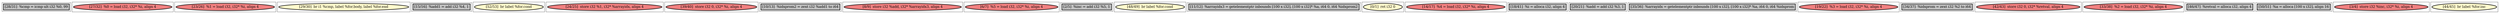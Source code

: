 
digraph G {





subgraph cluster26 {


node107 [penwidth=3.0,fontsize=20,fillcolor=grey,label="[28/31]  %cmp = icmp ult i32 %0, 99",shape=rectangle,style=filled ]



}

subgraph cluster25 {


node106 [penwidth=3.0,fontsize=20,fillcolor=lightcoral,label="[27/32]  %0 = load i32, i32* %i, align 4",shape=ellipse,style=filled ]



}

subgraph cluster24 {


node105 [penwidth=3.0,fontsize=20,fillcolor=lightcoral,label="[23/26]  %1 = load i32, i32* %i, align 4",shape=ellipse,style=filled ]



}

subgraph cluster22 {


node103 [penwidth=3.0,fontsize=20,fillcolor=lemonchiffon,label="[29/30]  br i1 %cmp, label %for.body, label %for.end",shape=ellipse,style=filled ]



}

subgraph cluster20 {


node101 [penwidth=3.0,fontsize=20,fillcolor=grey,label="[15/16]  %add1 = add i32 %4, 1",shape=rectangle,style=filled ]



}

subgraph cluster18 {


node99 [penwidth=3.0,fontsize=20,fillcolor=lemonchiffon,label="[52/53]  br label %for.cond",shape=ellipse,style=filled ]



}

subgraph cluster16 {


node97 [penwidth=3.0,fontsize=20,fillcolor=lightcoral,label="[24/25]  store i32 %1, i32* %arrayidx, align 4",shape=ellipse,style=filled ]



}

subgraph cluster17 {


node98 [penwidth=3.0,fontsize=20,fillcolor=lightcoral,label="[39/40]  store i32 0, i32* %i, align 4",shape=ellipse,style=filled ]



}

subgraph cluster4 {


node85 [penwidth=3.0,fontsize=20,fillcolor=grey,label="[10/13]  %idxprom2 = zext i32 %add1 to i64",shape=rectangle,style=filled ]



}

subgraph cluster3 {


node84 [penwidth=3.0,fontsize=20,fillcolor=lightcoral,label="[8/9]  store i32 %add, i32* %arrayidx3, align 4",shape=ellipse,style=filled ]



}

subgraph cluster2 {


node83 [penwidth=3.0,fontsize=20,fillcolor=lightcoral,label="[6/7]  %5 = load i32, i32* %i, align 4",shape=ellipse,style=filled ]



}

subgraph cluster1 {


node82 [penwidth=3.0,fontsize=20,fillcolor=grey,label="[2/5]  %inc = add i32 %5, 1",shape=rectangle,style=filled ]



}

subgraph cluster12 {


node93 [penwidth=3.0,fontsize=20,fillcolor=lemonchiffon,label="[48/49]  br label %for.cond",shape=ellipse,style=filled ]



}

subgraph cluster5 {


node86 [penwidth=3.0,fontsize=20,fillcolor=grey,label="[11/12]  %arrayidx3 = getelementptr inbounds [100 x i32], [100 x i32]* %a, i64 0, i64 %idxprom2",shape=rectangle,style=filled ]



}

subgraph cluster0 {


node81 [penwidth=3.0,fontsize=20,fillcolor=lemonchiffon,label="[0/1]  ret i32 0",shape=ellipse,style=filled ]



}

subgraph cluster6 {


node87 [penwidth=3.0,fontsize=20,fillcolor=lightcoral,label="[14/17]  %4 = load i32, i32* %i, align 4",shape=ellipse,style=filled ]



}

subgraph cluster14 {


node95 [penwidth=3.0,fontsize=20,fillcolor=grey,label="[18/41]  %i = alloca i32, align 4",shape=rectangle,style=filled ]



}

subgraph cluster7 {


node88 [penwidth=3.0,fontsize=20,fillcolor=grey,label="[20/21]  %add = add i32 %3, 1",shape=rectangle,style=filled ]



}

subgraph cluster23 {


node104 [penwidth=3.0,fontsize=20,fillcolor=grey,label="[35/36]  %arrayidx = getelementptr inbounds [100 x i32], [100 x i32]* %a, i64 0, i64 %idxprom",shape=rectangle,style=filled ]



}

subgraph cluster8 {


node89 [penwidth=3.0,fontsize=20,fillcolor=lightcoral,label="[19/22]  %3 = load i32, i32* %i, align 4",shape=ellipse,style=filled ]



}

subgraph cluster21 {


node102 [penwidth=3.0,fontsize=20,fillcolor=grey,label="[34/37]  %idxprom = zext i32 %2 to i64",shape=rectangle,style=filled ]



}

subgraph cluster9 {


node90 [penwidth=3.0,fontsize=20,fillcolor=lightcoral,label="[42/43]  store i32 0, i32* %retval, align 4",shape=ellipse,style=filled ]



}

subgraph cluster19 {


node100 [penwidth=3.0,fontsize=20,fillcolor=lightcoral,label="[33/38]  %2 = load i32, i32* %i, align 4",shape=ellipse,style=filled ]



}

subgraph cluster10 {


node91 [penwidth=3.0,fontsize=20,fillcolor=grey,label="[46/47]  %retval = alloca i32, align 4",shape=rectangle,style=filled ]



}

subgraph cluster11 {


node92 [penwidth=3.0,fontsize=20,fillcolor=grey,label="[50/51]  %a = alloca [100 x i32], align 16",shape=rectangle,style=filled ]



}

subgraph cluster13 {


node94 [penwidth=3.0,fontsize=20,fillcolor=lightcoral,label="[3/4]  store i32 %inc, i32* %i, align 4",shape=ellipse,style=filled ]



}

subgraph cluster15 {


node96 [penwidth=3.0,fontsize=20,fillcolor=lemonchiffon,label="[44/45]  br label %for.inc",shape=ellipse,style=filled ]



}

}
